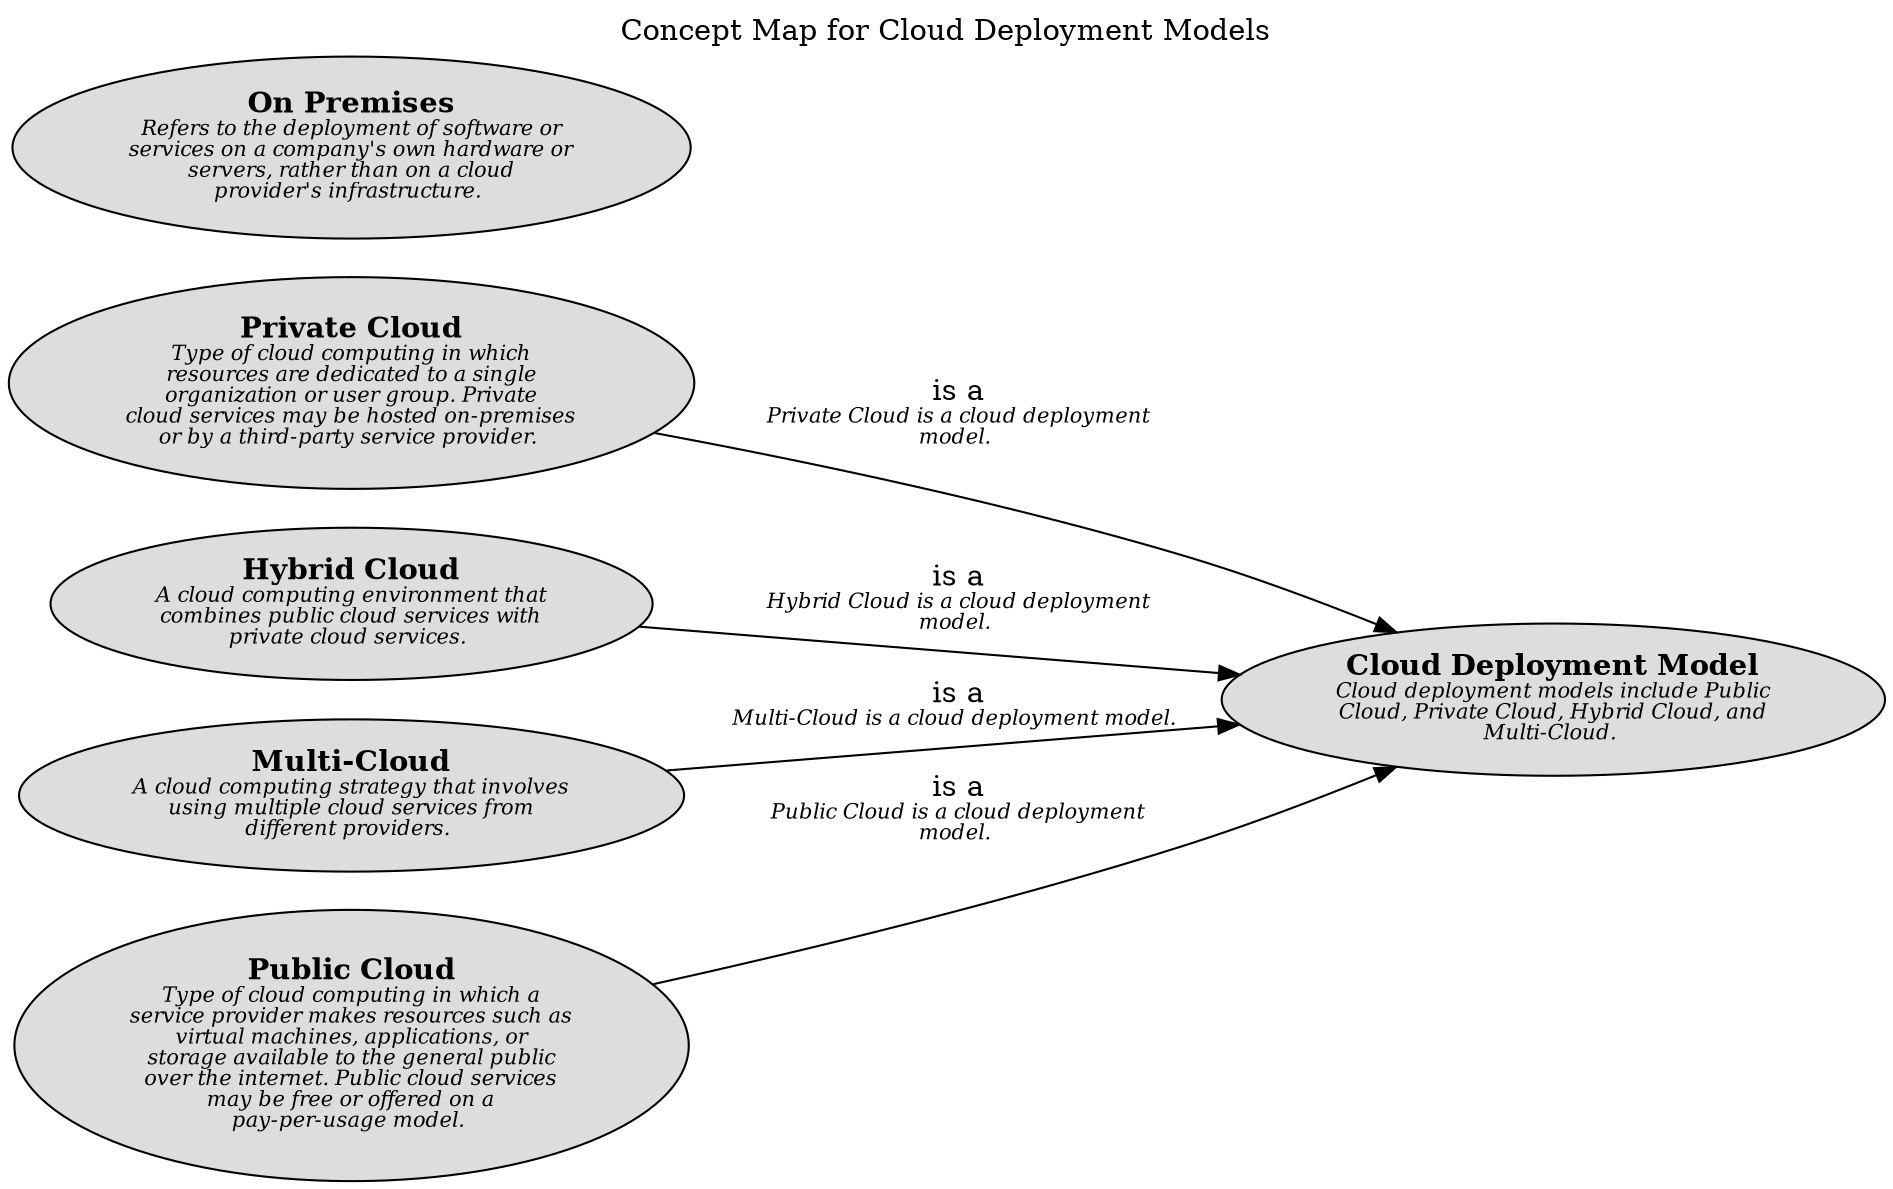 digraph "Concept Map for Cloud Deployment Models" {
  labelloc= "t"
  label="Concept Map for Cloud Deployment Models"
  rankdir="LR"

  layout=dot
software_development_cloud_deployment_model__private_cloud [shape=ellipse style=filled fillcolor="#dddddd" label=<<B>Private Cloud</B><BR/><FONT POINT-SIZE="10"><I>Type of cloud computing in which<BR/>resources are dedicated to a single<BR/>organization or user group. Private<BR/>cloud services may be hosted on-premises<BR/>or by a third-party service provider. </I></FONT>>]
software_development_cloud_deployment_model__on_premises [shape=ellipse style=filled fillcolor="#dddddd" label=<<B>On Premises</B><BR/><FONT POINT-SIZE="10"><I>Refers to the deployment of software or<BR/>services on a company&apos;s own hardware or<BR/>servers, rather than on a cloud<BR/>provider&apos;s infrastructure. </I></FONT>>]
software_development_cloud_deployment_model__hybrid_cloud [shape=ellipse style=filled fillcolor="#dddddd" label=<<B>Hybrid Cloud</B><BR/><FONT POINT-SIZE="10"><I>A cloud computing environment that<BR/>combines public cloud services with<BR/>private cloud services. </I></FONT>>]
software_development_cloud_deployment_model__multi_cloud [shape=ellipse style=filled fillcolor="#dddddd" label=<<B>Multi-Cloud</B><BR/><FONT POINT-SIZE="10"><I>A cloud computing strategy that involves<BR/>using multiple cloud services from<BR/>different providers. </I></FONT>>]
software_development_cloud__cloud_deployment_model [shape=ellipse style=filled fillcolor="#dddddd" label=<<B>Cloud Deployment Model</B><BR/><FONT POINT-SIZE="10"><I>Cloud deployment models include Public<BR/>Cloud, Private Cloud, Hybrid Cloud, and<BR/>Multi-Cloud. </I></FONT>>]
software_development_cloud_deployment_model__public_cloud [shape=ellipse style=filled fillcolor="#dddddd" label=<<B>Public Cloud</B><BR/><FONT POINT-SIZE="10"><I>Type of cloud computing in which a<BR/>service provider makes resources such as<BR/>virtual machines, applications, or<BR/>storage available to the general public<BR/>over the internet. Public cloud services<BR/>may be free or offered on a<BR/>pay-per-usage model. </I></FONT>>]
 
software_development_cloud_deployment_model__hybrid_cloud -> software_development_cloud__cloud_deployment_model [label=<is a<BR/><FONT POINT-SIZE="10"><I>Hybrid Cloud is a cloud deployment<BR/>model. </I></FONT>>]
software_development_cloud_deployment_model__private_cloud -> software_development_cloud__cloud_deployment_model [label=<is a<BR/><FONT POINT-SIZE="10"><I>Private Cloud is a cloud deployment<BR/>model. </I></FONT>>]
software_development_cloud_deployment_model__multi_cloud -> software_development_cloud__cloud_deployment_model [label=<is a<BR/><FONT POINT-SIZE="10"><I>Multi-Cloud is a cloud deployment model. </I></FONT>>]
software_development_cloud_deployment_model__public_cloud -> software_development_cloud__cloud_deployment_model [label=<is a<BR/><FONT POINT-SIZE="10"><I>Public Cloud is a cloud deployment<BR/>model. </I></FONT>>]
 
}

// (generated by Overarch with template views/view.dot.cmb)
